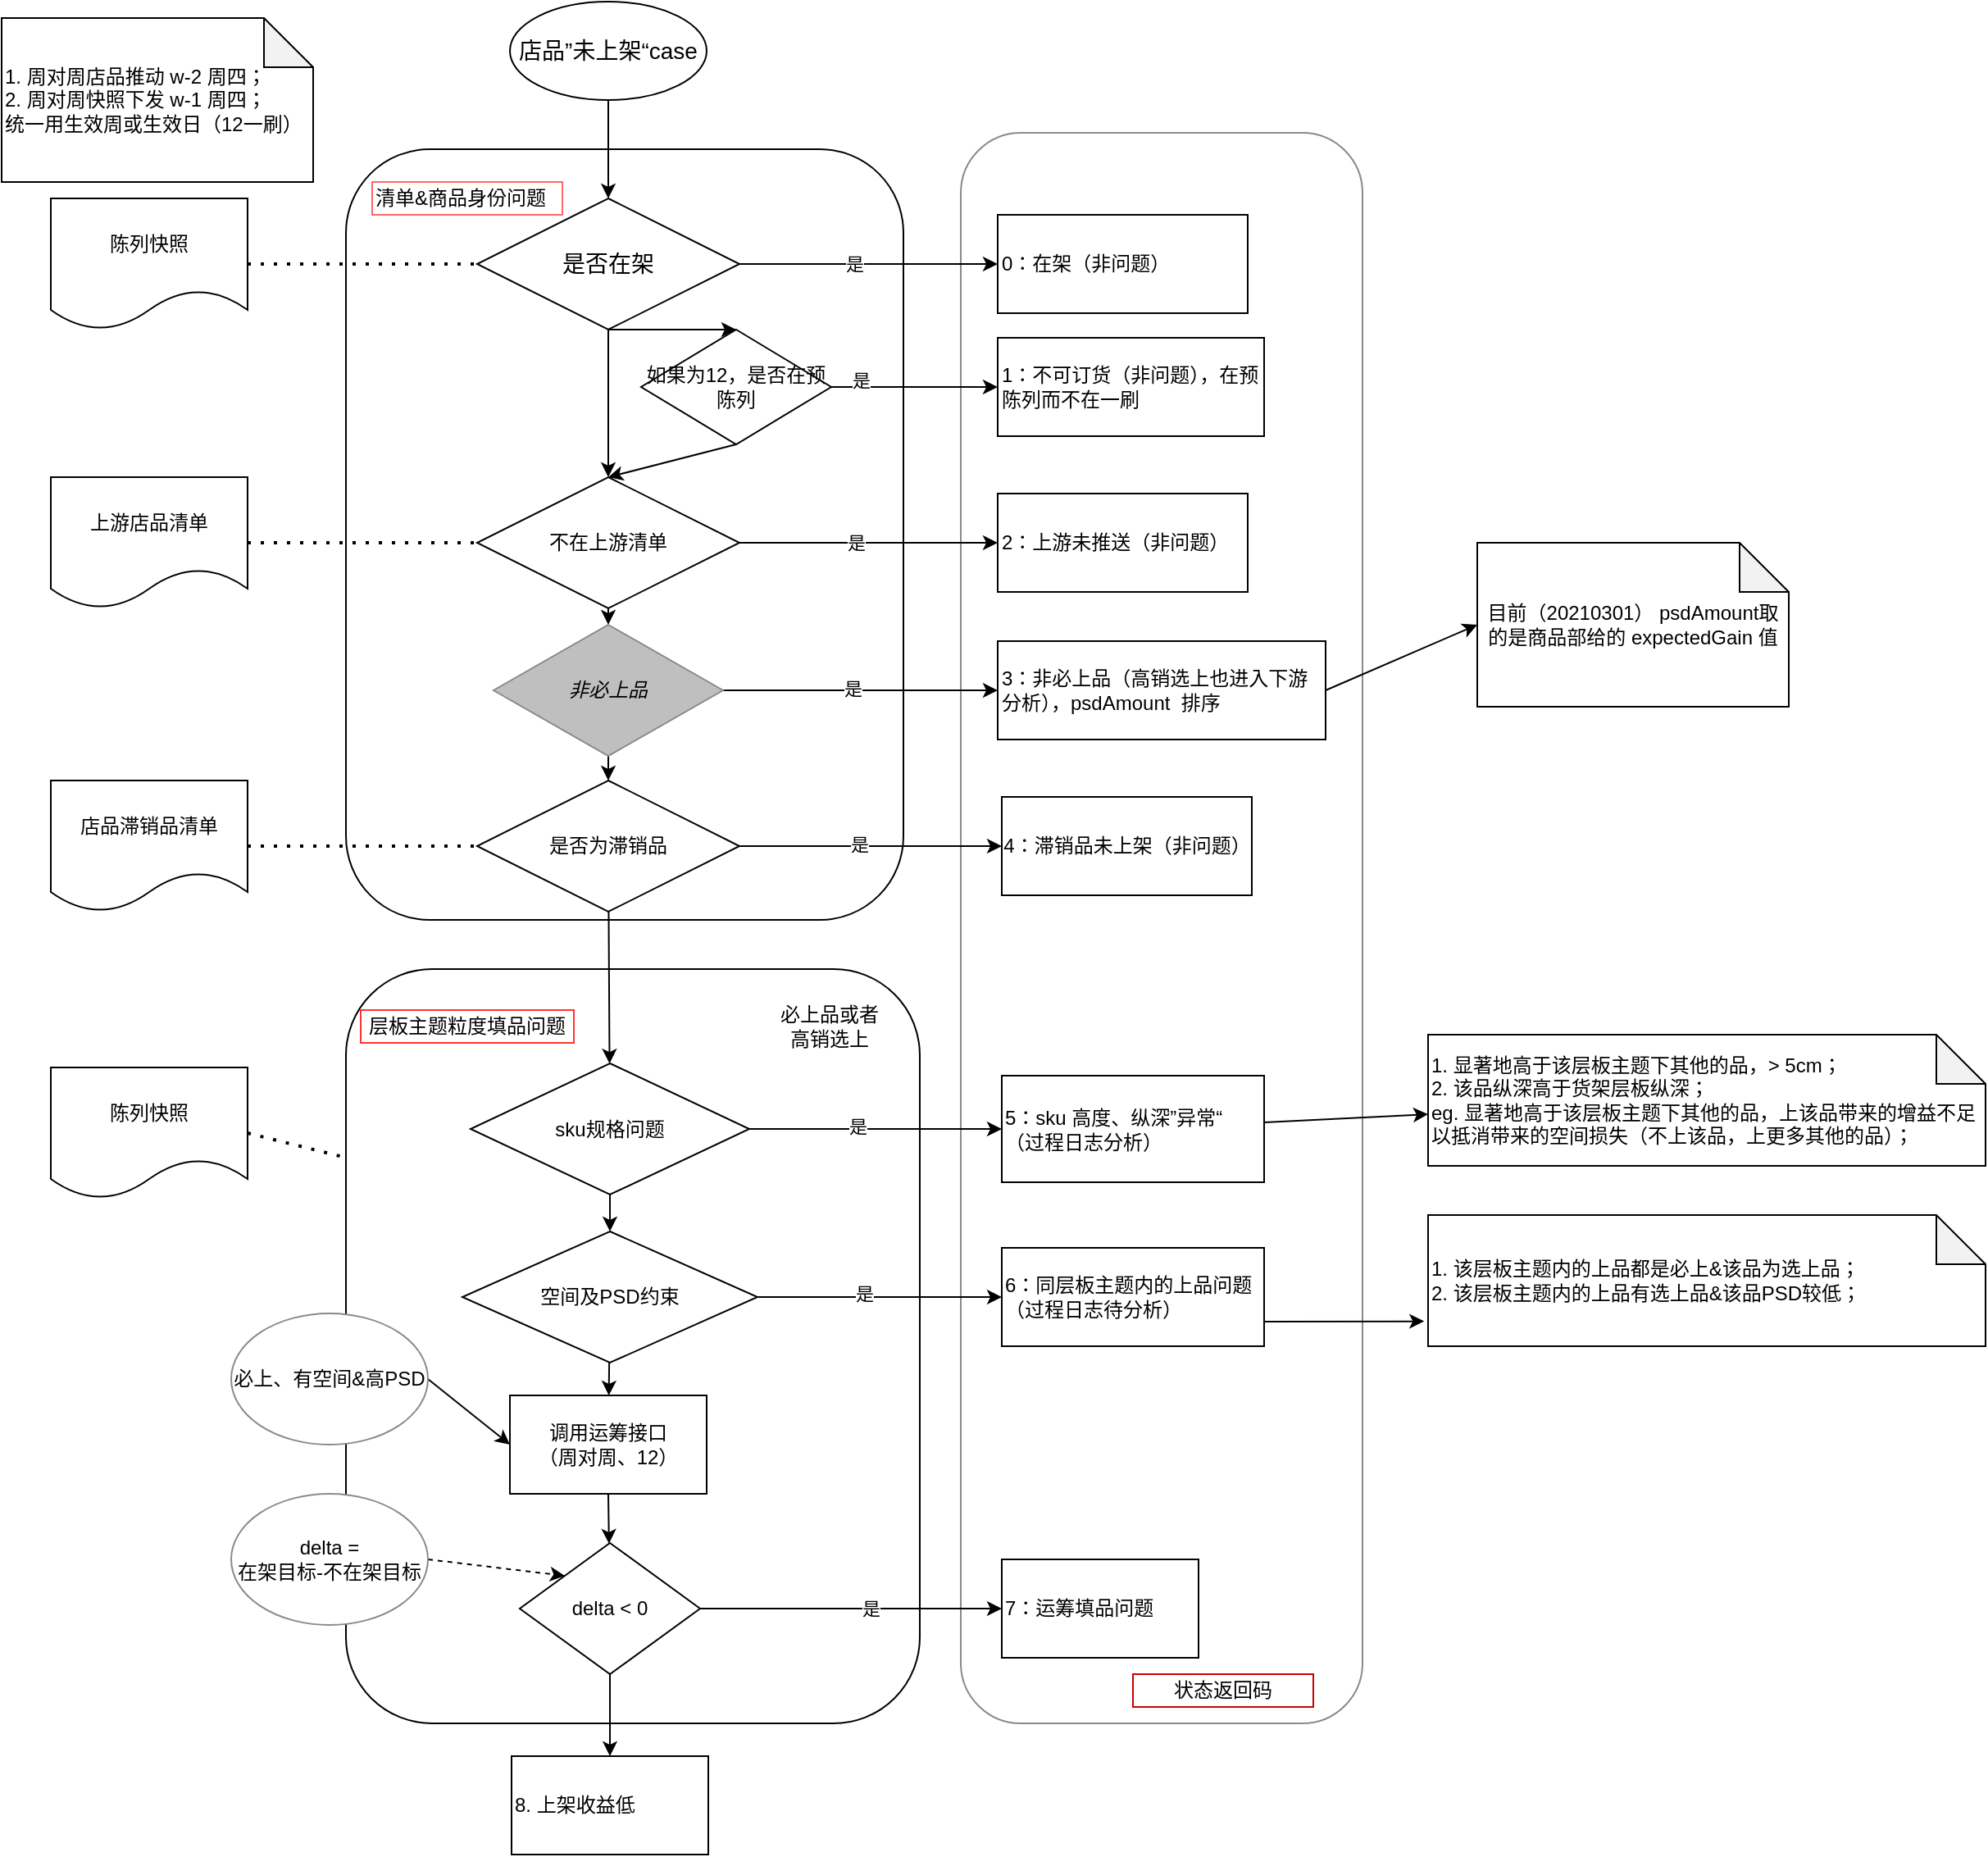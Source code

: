 <mxfile version="14.4.3" type="github">
  <diagram id="S_Vtg1tC3hXxcEHw8p99" name="Page-1">
    <mxGraphModel dx="2066" dy="1074" grid="1" gridSize="10" guides="1" tooltips="1" connect="1" arrows="1" fold="1" page="1" pageScale="1" pageWidth="827" pageHeight="1169" math="0" shadow="0">
      <root>
        <mxCell id="0" />
        <mxCell id="1" parent="0" />
        <mxCell id="GCCHpUo1PIDC4ZOt7AxQ-62" value="" style="rounded=1;whiteSpace=wrap;html=1;strokeColor=#8A8A8A;fillColor=#FFFFFF;" parent="1" vertex="1">
          <mxGeometry x="705" y="150" width="245" height="970" as="geometry" />
        </mxCell>
        <mxCell id="GCCHpUo1PIDC4ZOt7AxQ-51" value="" style="rounded=1;whiteSpace=wrap;html=1;" parent="1" vertex="1">
          <mxGeometry x="330" y="160" width="340" height="470" as="geometry" />
        </mxCell>
        <mxCell id="GCCHpUo1PIDC4ZOt7AxQ-43" value="" style="rounded=1;whiteSpace=wrap;html=1;" parent="1" vertex="1">
          <mxGeometry x="330" y="660" width="350" height="460" as="geometry" />
        </mxCell>
        <mxCell id="GCCHpUo1PIDC4ZOt7AxQ-5" style="edgeStyle=orthogonalEdgeStyle;rounded=0;orthogonalLoop=1;jettySize=auto;html=1;exitX=0.5;exitY=1;exitDx=0;exitDy=0;" parent="1" source="GCCHpUo1PIDC4ZOt7AxQ-3" target="GCCHpUo1PIDC4ZOt7AxQ-4" edge="1">
          <mxGeometry relative="1" as="geometry" />
        </mxCell>
        <mxCell id="GCCHpUo1PIDC4ZOt7AxQ-3" value="&lt;font style=&quot;font-size: 14px&quot;&gt;店品”未上架“case&lt;/font&gt;" style="ellipse;whiteSpace=wrap;html=1;" parent="1" vertex="1">
          <mxGeometry x="430" y="70" width="120" height="60" as="geometry" />
        </mxCell>
        <mxCell id="GCCHpUo1PIDC4ZOt7AxQ-12" value="" style="edgeStyle=orthogonalEdgeStyle;rounded=0;orthogonalLoop=1;jettySize=auto;html=1;" parent="1" source="GCCHpUo1PIDC4ZOt7AxQ-4" target="GCCHpUo1PIDC4ZOt7AxQ-11" edge="1">
          <mxGeometry relative="1" as="geometry" />
        </mxCell>
        <mxCell id="GCCHpUo1PIDC4ZOt7AxQ-14" value="" style="edgeStyle=orthogonalEdgeStyle;rounded=0;orthogonalLoop=1;jettySize=auto;html=1;" parent="1" source="GCCHpUo1PIDC4ZOt7AxQ-4" target="GCCHpUo1PIDC4ZOt7AxQ-13" edge="1">
          <mxGeometry relative="1" as="geometry" />
        </mxCell>
        <mxCell id="GCCHpUo1PIDC4ZOt7AxQ-15" value="是" style="edgeLabel;html=1;align=center;verticalAlign=middle;resizable=0;points=[];" parent="GCCHpUo1PIDC4ZOt7AxQ-14" vertex="1" connectable="0">
          <mxGeometry x="-0.52" y="-3" relative="1" as="geometry">
            <mxPoint x="32" y="-3" as="offset" />
          </mxGeometry>
        </mxCell>
        <mxCell id="krz_2XrXr_R0RCQD7uE6-29" style="edgeStyle=none;rounded=0;orthogonalLoop=1;jettySize=auto;html=1;exitX=0.5;exitY=1;exitDx=0;exitDy=0;entryX=0.5;entryY=0;entryDx=0;entryDy=0;" parent="1" source="GCCHpUo1PIDC4ZOt7AxQ-4" target="krz_2XrXr_R0RCQD7uE6-19" edge="1">
          <mxGeometry relative="1" as="geometry" />
        </mxCell>
        <mxCell id="GCCHpUo1PIDC4ZOt7AxQ-4" value="&lt;font style=&quot;font-size: 14px&quot;&gt;是否在架&lt;/font&gt;" style="rhombus;whiteSpace=wrap;html=1;" parent="1" vertex="1">
          <mxGeometry x="410" y="190" width="160" height="80" as="geometry" />
        </mxCell>
        <mxCell id="GCCHpUo1PIDC4ZOt7AxQ-7" value="1. 周对周店品推动 w-2 周四；&lt;br&gt;2. 周对周快照下发 w-1 周四；&lt;br&gt;统一用生效周或生效日（12一刷）&amp;nbsp;" style="shape=note;whiteSpace=wrap;html=1;backgroundOutline=1;darkOpacity=0.05;align=left;" parent="1" vertex="1">
          <mxGeometry x="120" y="80" width="190" height="100" as="geometry" />
        </mxCell>
        <mxCell id="GCCHpUo1PIDC4ZOt7AxQ-9" value="清单&amp;amp;商品身份问题" style="text;html=1;strokeColor=#FF6666;fillColor=none;align=left;verticalAlign=middle;whiteSpace=wrap;rounded=0;" parent="1" vertex="1">
          <mxGeometry x="346" y="180" width="116" height="20" as="geometry" />
        </mxCell>
        <mxCell id="GCCHpUo1PIDC4ZOt7AxQ-17" value="" style="edgeStyle=orthogonalEdgeStyle;rounded=0;orthogonalLoop=1;jettySize=auto;html=1;" parent="1" source="GCCHpUo1PIDC4ZOt7AxQ-11" target="GCCHpUo1PIDC4ZOt7AxQ-16" edge="1">
          <mxGeometry relative="1" as="geometry" />
        </mxCell>
        <mxCell id="GCCHpUo1PIDC4ZOt7AxQ-18" value="是" style="edgeLabel;html=1;align=center;verticalAlign=middle;resizable=0;points=[];" parent="GCCHpUo1PIDC4ZOt7AxQ-17" vertex="1" connectable="0">
          <mxGeometry x="-0.183" y="3" relative="1" as="geometry">
            <mxPoint x="6" y="3" as="offset" />
          </mxGeometry>
        </mxCell>
        <mxCell id="GCCHpUo1PIDC4ZOt7AxQ-53" value="" style="edgeStyle=none;rounded=0;jumpStyle=gap;orthogonalLoop=1;jettySize=auto;html=1;" parent="1" source="GCCHpUo1PIDC4ZOt7AxQ-11" target="GCCHpUo1PIDC4ZOt7AxQ-52" edge="1">
          <mxGeometry relative="1" as="geometry" />
        </mxCell>
        <mxCell id="GCCHpUo1PIDC4ZOt7AxQ-11" value="不在上游清单" style="rhombus;whiteSpace=wrap;html=1;" parent="1" vertex="1">
          <mxGeometry x="410" y="360" width="160" height="80" as="geometry" />
        </mxCell>
        <mxCell id="GCCHpUo1PIDC4ZOt7AxQ-13" value="0：在架（非问题）" style="whiteSpace=wrap;html=1;align=left;" parent="1" vertex="1">
          <mxGeometry x="727.5" y="200" width="152.5" height="60" as="geometry" />
        </mxCell>
        <mxCell id="GCCHpUo1PIDC4ZOt7AxQ-16" value="2：上游未推送（非问题）" style="whiteSpace=wrap;html=1;align=left;" parent="1" vertex="1">
          <mxGeometry x="727.5" y="370" width="152.5" height="60" as="geometry" />
        </mxCell>
        <mxCell id="GCCHpUo1PIDC4ZOt7AxQ-22" value="" style="edgeStyle=orthogonalEdgeStyle;rounded=0;orthogonalLoop=1;jettySize=auto;html=1;" parent="1" source="GCCHpUo1PIDC4ZOt7AxQ-19" target="GCCHpUo1PIDC4ZOt7AxQ-21" edge="1">
          <mxGeometry relative="1" as="geometry" />
        </mxCell>
        <mxCell id="GCCHpUo1PIDC4ZOt7AxQ-23" value="是" style="edgeLabel;html=1;align=center;verticalAlign=middle;resizable=0;points=[];" parent="GCCHpUo1PIDC4ZOt7AxQ-22" vertex="1" connectable="0">
          <mxGeometry x="-0.046" y="1" relative="1" as="geometry">
            <mxPoint x="-4" as="offset" />
          </mxGeometry>
        </mxCell>
        <mxCell id="GCCHpUo1PIDC4ZOt7AxQ-57" value="" style="edgeStyle=none;rounded=0;jumpStyle=gap;orthogonalLoop=1;jettySize=auto;html=1;" parent="1" source="GCCHpUo1PIDC4ZOt7AxQ-19" target="GCCHpUo1PIDC4ZOt7AxQ-27" edge="1">
          <mxGeometry relative="1" as="geometry" />
        </mxCell>
        <mxCell id="GCCHpUo1PIDC4ZOt7AxQ-19" value="是否为滞销品" style="rhombus;whiteSpace=wrap;html=1;" parent="1" vertex="1">
          <mxGeometry x="410" y="545" width="160" height="80" as="geometry" />
        </mxCell>
        <mxCell id="GCCHpUo1PIDC4ZOt7AxQ-21" value="4：滞销品未上架（非问题）" style="whiteSpace=wrap;html=1;" parent="1" vertex="1">
          <mxGeometry x="730" y="555" width="152.5" height="60" as="geometry" />
        </mxCell>
        <mxCell id="GCCHpUo1PIDC4ZOt7AxQ-32" value="" style="edgeStyle=orthogonalEdgeStyle;rounded=0;orthogonalLoop=1;jettySize=auto;html=1;" parent="1" source="GCCHpUo1PIDC4ZOt7AxQ-27" target="GCCHpUo1PIDC4ZOt7AxQ-31" edge="1">
          <mxGeometry relative="1" as="geometry" />
        </mxCell>
        <mxCell id="GCCHpUo1PIDC4ZOt7AxQ-34" value="" style="edgeStyle=orthogonalEdgeStyle;rounded=0;orthogonalLoop=1;jettySize=auto;html=1;" parent="1" source="GCCHpUo1PIDC4ZOt7AxQ-27" target="GCCHpUo1PIDC4ZOt7AxQ-33" edge="1">
          <mxGeometry relative="1" as="geometry" />
        </mxCell>
        <mxCell id="GCCHpUo1PIDC4ZOt7AxQ-35" value="是" style="edgeLabel;html=1;align=center;verticalAlign=middle;resizable=0;points=[];" parent="GCCHpUo1PIDC4ZOt7AxQ-34" vertex="1" connectable="0">
          <mxGeometry x="-0.148" y="2" relative="1" as="geometry">
            <mxPoint as="offset" />
          </mxGeometry>
        </mxCell>
        <mxCell id="GCCHpUo1PIDC4ZOt7AxQ-27" value="sku规格问题" style="rhombus;whiteSpace=wrap;html=1;" parent="1" vertex="1">
          <mxGeometry x="406" y="717.5" width="170" height="80" as="geometry" />
        </mxCell>
        <mxCell id="GCCHpUo1PIDC4ZOt7AxQ-30" value="层板主题粒度填品问题" style="text;html=1;strokeColor=#FF3333;fillColor=none;align=center;verticalAlign=middle;whiteSpace=wrap;rounded=0;" parent="1" vertex="1">
          <mxGeometry x="339" y="685" width="130" height="20" as="geometry" />
        </mxCell>
        <mxCell id="GCCHpUo1PIDC4ZOt7AxQ-40" value="" style="edgeStyle=orthogonalEdgeStyle;rounded=0;orthogonalLoop=1;jettySize=auto;html=1;" parent="1" source="GCCHpUo1PIDC4ZOt7AxQ-31" target="GCCHpUo1PIDC4ZOt7AxQ-39" edge="1">
          <mxGeometry relative="1" as="geometry" />
        </mxCell>
        <mxCell id="GCCHpUo1PIDC4ZOt7AxQ-41" value="是" style="edgeLabel;html=1;align=center;verticalAlign=middle;resizable=0;points=[];" parent="GCCHpUo1PIDC4ZOt7AxQ-40" vertex="1" connectable="0">
          <mxGeometry x="-0.127" y="2" relative="1" as="geometry">
            <mxPoint as="offset" />
          </mxGeometry>
        </mxCell>
        <mxCell id="krz_2XrXr_R0RCQD7uE6-12" value="" style="edgeStyle=none;rounded=0;orthogonalLoop=1;jettySize=auto;html=1;" parent="1" source="GCCHpUo1PIDC4ZOt7AxQ-31" target="krz_2XrXr_R0RCQD7uE6-10" edge="1">
          <mxGeometry relative="1" as="geometry" />
        </mxCell>
        <mxCell id="GCCHpUo1PIDC4ZOt7AxQ-31" value="空间及PSD约束" style="rhombus;whiteSpace=wrap;html=1;" parent="1" vertex="1">
          <mxGeometry x="401" y="820" width="180" height="80" as="geometry" />
        </mxCell>
        <mxCell id="krz_2XrXr_R0RCQD7uE6-14" value="" style="edgeStyle=none;rounded=0;orthogonalLoop=1;jettySize=auto;html=1;" parent="1" source="GCCHpUo1PIDC4ZOt7AxQ-33" target="GCCHpUo1PIDC4ZOt7AxQ-46" edge="1">
          <mxGeometry relative="1" as="geometry" />
        </mxCell>
        <mxCell id="GCCHpUo1PIDC4ZOt7AxQ-33" value="5：sku 高度、纵深”异常“&lt;br&gt;（过程日志分析）" style="whiteSpace=wrap;html=1;align=left;" parent="1" vertex="1">
          <mxGeometry x="730" y="725" width="160" height="65" as="geometry" />
        </mxCell>
        <mxCell id="GCCHpUo1PIDC4ZOt7AxQ-49" style="edgeStyle=none;rounded=0;jumpStyle=gap;orthogonalLoop=1;jettySize=auto;html=1;exitX=1;exitY=0.75;exitDx=0;exitDy=0;entryX=-0.007;entryY=0.81;entryDx=0;entryDy=0;entryPerimeter=0;" parent="1" source="GCCHpUo1PIDC4ZOt7AxQ-39" target="GCCHpUo1PIDC4ZOt7AxQ-48" edge="1">
          <mxGeometry relative="1" as="geometry" />
        </mxCell>
        <mxCell id="GCCHpUo1PIDC4ZOt7AxQ-39" value="6：同层板主题内的上品问题&amp;nbsp;&lt;br&gt;（过程日志待分析）" style="whiteSpace=wrap;html=1;align=left;" parent="1" vertex="1">
          <mxGeometry x="730" y="830" width="160" height="60" as="geometry" />
        </mxCell>
        <mxCell id="GCCHpUo1PIDC4ZOt7AxQ-44" style="edgeStyle=orthogonalEdgeStyle;rounded=0;orthogonalLoop=1;jettySize=auto;html=1;exitX=0.5;exitY=1;exitDx=0;exitDy=0;" parent="1" source="GCCHpUo1PIDC4ZOt7AxQ-43" target="GCCHpUo1PIDC4ZOt7AxQ-43" edge="1">
          <mxGeometry relative="1" as="geometry" />
        </mxCell>
        <mxCell id="GCCHpUo1PIDC4ZOt7AxQ-46" value="1. 显著地高于该层板主题下其他的品，&amp;gt; 5cm；&lt;br&gt;2. 该品纵深高于货架层板纵深；&lt;br&gt;eg. 显著地高于该层板主题下其他的品，上该品带来的增益不足以抵消带来的空间损失（不上该品，上更多其他的品）；" style="shape=note;whiteSpace=wrap;html=1;backgroundOutline=1;darkOpacity=0.05;align=left;" parent="1" vertex="1">
          <mxGeometry x="990" y="700" width="340" height="80" as="geometry" />
        </mxCell>
        <mxCell id="GCCHpUo1PIDC4ZOt7AxQ-48" value="1. 该层板主题内的上品都是必上&amp;amp;该品为选上品；&lt;br&gt;2. 该层板主题内的上品有选上品&amp;amp;该品PSD较低；" style="shape=note;whiteSpace=wrap;html=1;backgroundOutline=1;darkOpacity=0.05;align=left;" parent="1" vertex="1">
          <mxGeometry x="990" y="810" width="340" height="80" as="geometry" />
        </mxCell>
        <mxCell id="GCCHpUo1PIDC4ZOt7AxQ-54" value="" style="edgeStyle=none;rounded=0;jumpStyle=gap;orthogonalLoop=1;jettySize=auto;html=1;" parent="1" source="GCCHpUo1PIDC4ZOt7AxQ-52" target="GCCHpUo1PIDC4ZOt7AxQ-19" edge="1">
          <mxGeometry relative="1" as="geometry" />
        </mxCell>
        <mxCell id="GCCHpUo1PIDC4ZOt7AxQ-56" value="" style="edgeStyle=none;rounded=0;jumpStyle=gap;orthogonalLoop=1;jettySize=auto;html=1;" parent="1" source="GCCHpUo1PIDC4ZOt7AxQ-52" target="GCCHpUo1PIDC4ZOt7AxQ-55" edge="1">
          <mxGeometry relative="1" as="geometry" />
        </mxCell>
        <mxCell id="GCCHpUo1PIDC4ZOt7AxQ-58" value="是" style="edgeLabel;html=1;align=center;verticalAlign=middle;resizable=0;points=[];" parent="GCCHpUo1PIDC4ZOt7AxQ-56" vertex="1" connectable="0">
          <mxGeometry x="-0.065" y="1" relative="1" as="geometry">
            <mxPoint as="offset" />
          </mxGeometry>
        </mxCell>
        <mxCell id="GCCHpUo1PIDC4ZOt7AxQ-52" value="&lt;i&gt;非必上品&lt;/i&gt;" style="rhombus;whiteSpace=wrap;html=1;strokeColor=#8A8A8A;fillColor=#BFBFBF;" parent="1" vertex="1">
          <mxGeometry x="420" y="450" width="140" height="80" as="geometry" />
        </mxCell>
        <mxCell id="krz_2XrXr_R0RCQD7uE6-31" style="edgeStyle=none;rounded=0;orthogonalLoop=1;jettySize=auto;html=1;exitX=1;exitY=0.5;exitDx=0;exitDy=0;entryX=0;entryY=0.5;entryDx=0;entryDy=0;entryPerimeter=0;" parent="1" source="GCCHpUo1PIDC4ZOt7AxQ-55" target="krz_2XrXr_R0RCQD7uE6-30" edge="1">
          <mxGeometry relative="1" as="geometry" />
        </mxCell>
        <mxCell id="GCCHpUo1PIDC4ZOt7AxQ-55" value="3：非必上品（高销选上也进入下游分析），psdAmount&amp;nbsp; 排序" style="whiteSpace=wrap;html=1;align=left;" parent="1" vertex="1">
          <mxGeometry x="727.5" y="460" width="200" height="60" as="geometry" />
        </mxCell>
        <mxCell id="GCCHpUo1PIDC4ZOt7AxQ-59" value="必上品或者高销选上" style="text;html=1;strokeColor=none;fillColor=none;align=center;verticalAlign=middle;whiteSpace=wrap;rounded=0;" parent="1" vertex="1">
          <mxGeometry x="590" y="685" width="70" height="20" as="geometry" />
        </mxCell>
        <mxCell id="krz_2XrXr_R0RCQD7uE6-27" style="edgeStyle=none;rounded=0;orthogonalLoop=1;jettySize=auto;html=1;exitX=1;exitY=0.5;exitDx=0;exitDy=0;entryX=0;entryY=0.5;entryDx=0;entryDy=0;" parent="1" source="GCCHpUo1PIDC4ZOt7AxQ-65" target="krz_2XrXr_R0RCQD7uE6-10" edge="1">
          <mxGeometry relative="1" as="geometry" />
        </mxCell>
        <mxCell id="GCCHpUo1PIDC4ZOt7AxQ-65" value="必上、有空间&amp;amp;高PSD" style="ellipse;whiteSpace=wrap;html=1;strokeColor=#8A8A8A;fillColor=#FFFFFF;" parent="1" vertex="1">
          <mxGeometry x="260" y="870" width="120" height="80" as="geometry" />
        </mxCell>
        <mxCell id="GCCHpUo1PIDC4ZOt7AxQ-71" value="状态返回码" style="text;html=1;strokeColor=#CC0000;fillColor=none;align=center;verticalAlign=middle;whiteSpace=wrap;rounded=0;" parent="1" vertex="1">
          <mxGeometry x="810" y="1090" width="110" height="20" as="geometry" />
        </mxCell>
        <mxCell id="GCCHpUo1PIDC4ZOt7AxQ-73" value="陈列快照" style="shape=document;whiteSpace=wrap;html=1;boundedLbl=1;strokeColor=#000000;fillColor=#FFFFFF;" parent="1" vertex="1">
          <mxGeometry x="150" y="190" width="120" height="80" as="geometry" />
        </mxCell>
        <mxCell id="GCCHpUo1PIDC4ZOt7AxQ-74" value="上游店品清单" style="shape=document;whiteSpace=wrap;html=1;boundedLbl=1;strokeColor=#000000;fillColor=#FFFFFF;" parent="1" vertex="1">
          <mxGeometry x="150" y="360" width="120" height="80" as="geometry" />
        </mxCell>
        <mxCell id="GCCHpUo1PIDC4ZOt7AxQ-75" value="店品滞销品清单" style="shape=document;whiteSpace=wrap;html=1;boundedLbl=1;strokeColor=#000000;fillColor=#FFFFFF;" parent="1" vertex="1">
          <mxGeometry x="150" y="545" width="120" height="80" as="geometry" />
        </mxCell>
        <mxCell id="GCCHpUo1PIDC4ZOt7AxQ-76" value="陈列快照" style="shape=document;whiteSpace=wrap;html=1;boundedLbl=1;strokeColor=#000000;fillColor=#FFFFFF;" parent="1" vertex="1">
          <mxGeometry x="150" y="720" width="120" height="80" as="geometry" />
        </mxCell>
        <mxCell id="GCCHpUo1PIDC4ZOt7AxQ-79" value="" style="endArrow=none;dashed=1;html=1;dashPattern=1 3;strokeWidth=2;entryX=0;entryY=0.5;entryDx=0;entryDy=0;exitX=1;exitY=0.5;exitDx=0;exitDy=0;" parent="1" source="GCCHpUo1PIDC4ZOt7AxQ-73" target="GCCHpUo1PIDC4ZOt7AxQ-4" edge="1">
          <mxGeometry width="50" height="50" relative="1" as="geometry">
            <mxPoint x="270" y="240" as="sourcePoint" />
            <mxPoint x="300" y="190" as="targetPoint" />
          </mxGeometry>
        </mxCell>
        <mxCell id="GCCHpUo1PIDC4ZOt7AxQ-81" value="" style="endArrow=none;dashed=1;html=1;dashPattern=1 3;strokeWidth=2;entryX=0;entryY=0.5;entryDx=0;entryDy=0;exitX=1;exitY=0.5;exitDx=0;exitDy=0;" parent="1" source="GCCHpUo1PIDC4ZOt7AxQ-74" target="GCCHpUo1PIDC4ZOt7AxQ-11" edge="1">
          <mxGeometry width="50" height="50" relative="1" as="geometry">
            <mxPoint x="270" y="440" as="sourcePoint" />
            <mxPoint x="320" y="390" as="targetPoint" />
          </mxGeometry>
        </mxCell>
        <mxCell id="GCCHpUo1PIDC4ZOt7AxQ-82" value="" style="endArrow=none;dashed=1;html=1;dashPattern=1 3;strokeWidth=2;entryX=0;entryY=0.5;entryDx=0;entryDy=0;exitX=1;exitY=0.5;exitDx=0;exitDy=0;" parent="1" source="GCCHpUo1PIDC4ZOt7AxQ-75" target="GCCHpUo1PIDC4ZOt7AxQ-19" edge="1">
          <mxGeometry width="50" height="50" relative="1" as="geometry">
            <mxPoint x="270" y="570" as="sourcePoint" />
            <mxPoint x="320" y="520" as="targetPoint" />
          </mxGeometry>
        </mxCell>
        <mxCell id="GCCHpUo1PIDC4ZOt7AxQ-83" value="" style="endArrow=none;dashed=1;html=1;dashPattern=1 3;strokeWidth=2;entryX=0;entryY=0.25;entryDx=0;entryDy=0;exitX=1;exitY=0.5;exitDx=0;exitDy=0;" parent="1" source="GCCHpUo1PIDC4ZOt7AxQ-76" target="GCCHpUo1PIDC4ZOt7AxQ-43" edge="1">
          <mxGeometry width="50" height="50" relative="1" as="geometry">
            <mxPoint x="270" y="780" as="sourcePoint" />
            <mxPoint x="320" y="730" as="targetPoint" />
          </mxGeometry>
        </mxCell>
        <mxCell id="krz_2XrXr_R0RCQD7uE6-6" value="" style="edgeStyle=none;rounded=0;orthogonalLoop=1;jettySize=auto;html=1;" parent="1" source="krz_2XrXr_R0RCQD7uE6-1" target="krz_2XrXr_R0RCQD7uE6-5" edge="1">
          <mxGeometry relative="1" as="geometry" />
        </mxCell>
        <mxCell id="krz_2XrXr_R0RCQD7uE6-7" value="是" style="edgeLabel;html=1;align=center;verticalAlign=middle;resizable=0;points=[];" parent="krz_2XrXr_R0RCQD7uE6-6" vertex="1" connectable="0">
          <mxGeometry x="-0.12" y="2" relative="1" as="geometry">
            <mxPoint x="23" y="2" as="offset" />
          </mxGeometry>
        </mxCell>
        <mxCell id="krz_2XrXr_R0RCQD7uE6-18" value="" style="edgeStyle=none;rounded=0;orthogonalLoop=1;jettySize=auto;html=1;" parent="1" source="krz_2XrXr_R0RCQD7uE6-1" target="krz_2XrXr_R0RCQD7uE6-17" edge="1">
          <mxGeometry relative="1" as="geometry" />
        </mxCell>
        <mxCell id="krz_2XrXr_R0RCQD7uE6-1" value="delta &amp;lt; 0" style="rhombus;whiteSpace=wrap;html=1;" parent="1" vertex="1">
          <mxGeometry x="436" y="1010" width="110" height="80" as="geometry" />
        </mxCell>
        <mxCell id="krz_2XrXr_R0RCQD7uE6-4" style="rounded=0;orthogonalLoop=1;jettySize=auto;html=1;exitX=1;exitY=0.5;exitDx=0;exitDy=0;entryX=0;entryY=0;entryDx=0;entryDy=0;dashed=1;" parent="1" source="krz_2XrXr_R0RCQD7uE6-3" target="krz_2XrXr_R0RCQD7uE6-1" edge="1">
          <mxGeometry relative="1" as="geometry" />
        </mxCell>
        <mxCell id="krz_2XrXr_R0RCQD7uE6-3" value="delta = &lt;br&gt;在架目标-不在架目标" style="ellipse;whiteSpace=wrap;html=1;strokeColor=#8A8A8A;fillColor=#FFFFFF;" parent="1" vertex="1">
          <mxGeometry x="260" y="980" width="120" height="80" as="geometry" />
        </mxCell>
        <mxCell id="krz_2XrXr_R0RCQD7uE6-5" value="7：运筹填品问题" style="whiteSpace=wrap;html=1;align=left;" parent="1" vertex="1">
          <mxGeometry x="730" y="1020" width="120" height="60" as="geometry" />
        </mxCell>
        <mxCell id="krz_2XrXr_R0RCQD7uE6-11" style="edgeStyle=none;rounded=0;orthogonalLoop=1;jettySize=auto;html=1;exitX=0.5;exitY=1;exitDx=0;exitDy=0;" parent="1" source="krz_2XrXr_R0RCQD7uE6-10" target="krz_2XrXr_R0RCQD7uE6-1" edge="1">
          <mxGeometry relative="1" as="geometry" />
        </mxCell>
        <mxCell id="krz_2XrXr_R0RCQD7uE6-10" value="调用运筹接口&lt;br&gt;（周对周、12）" style="rounded=0;whiteSpace=wrap;html=1;" parent="1" vertex="1">
          <mxGeometry x="430" y="920" width="120" height="60" as="geometry" />
        </mxCell>
        <mxCell id="krz_2XrXr_R0RCQD7uE6-16" style="edgeStyle=none;rounded=0;orthogonalLoop=1;jettySize=auto;html=1;exitX=0.75;exitY=0;exitDx=0;exitDy=0;" parent="1" source="GCCHpUo1PIDC4ZOt7AxQ-43" target="GCCHpUo1PIDC4ZOt7AxQ-43" edge="1">
          <mxGeometry relative="1" as="geometry" />
        </mxCell>
        <mxCell id="krz_2XrXr_R0RCQD7uE6-17" value="8. 上架收益低" style="whiteSpace=wrap;html=1;align=left;" parent="1" vertex="1">
          <mxGeometry x="431" y="1140" width="120" height="60" as="geometry" />
        </mxCell>
        <mxCell id="krz_2XrXr_R0RCQD7uE6-21" style="edgeStyle=none;rounded=0;orthogonalLoop=1;jettySize=auto;html=1;exitX=0.5;exitY=1;exitDx=0;exitDy=0;" parent="1" source="krz_2XrXr_R0RCQD7uE6-19" edge="1">
          <mxGeometry relative="1" as="geometry">
            <mxPoint x="490" y="360" as="targetPoint" />
          </mxGeometry>
        </mxCell>
        <mxCell id="krz_2XrXr_R0RCQD7uE6-26" style="edgeStyle=none;rounded=0;orthogonalLoop=1;jettySize=auto;html=1;exitX=1;exitY=0.5;exitDx=0;exitDy=0;entryX=0;entryY=0.5;entryDx=0;entryDy=0;" parent="1" source="krz_2XrXr_R0RCQD7uE6-19" target="krz_2XrXr_R0RCQD7uE6-25" edge="1">
          <mxGeometry relative="1" as="geometry" />
        </mxCell>
        <mxCell id="krz_2XrXr_R0RCQD7uE6-28" value="是" style="edgeLabel;html=1;align=center;verticalAlign=middle;resizable=0;points=[];" parent="krz_2XrXr_R0RCQD7uE6-26" vertex="1" connectable="0">
          <mxGeometry x="-0.3" y="4" relative="1" as="geometry">
            <mxPoint x="-18" as="offset" />
          </mxGeometry>
        </mxCell>
        <mxCell id="krz_2XrXr_R0RCQD7uE6-19" value="如果为12，是否在预陈列" style="rhombus;whiteSpace=wrap;html=1;" parent="1" vertex="1">
          <mxGeometry x="510" y="270" width="116" height="70" as="geometry" />
        </mxCell>
        <mxCell id="krz_2XrXr_R0RCQD7uE6-25" value="1：不可订货（非问题），在预陈列而不在一刷" style="whiteSpace=wrap;html=1;align=left;" parent="1" vertex="1">
          <mxGeometry x="727.5" y="275" width="162.5" height="60" as="geometry" />
        </mxCell>
        <mxCell id="krz_2XrXr_R0RCQD7uE6-30" value="目前（20210301） psdAmount取的是商品部给的 expectedGain 值" style="shape=note;whiteSpace=wrap;html=1;backgroundOutline=1;darkOpacity=0.05;" parent="1" vertex="1">
          <mxGeometry x="1020" y="400" width="190" height="100" as="geometry" />
        </mxCell>
      </root>
    </mxGraphModel>
  </diagram>
</mxfile>
